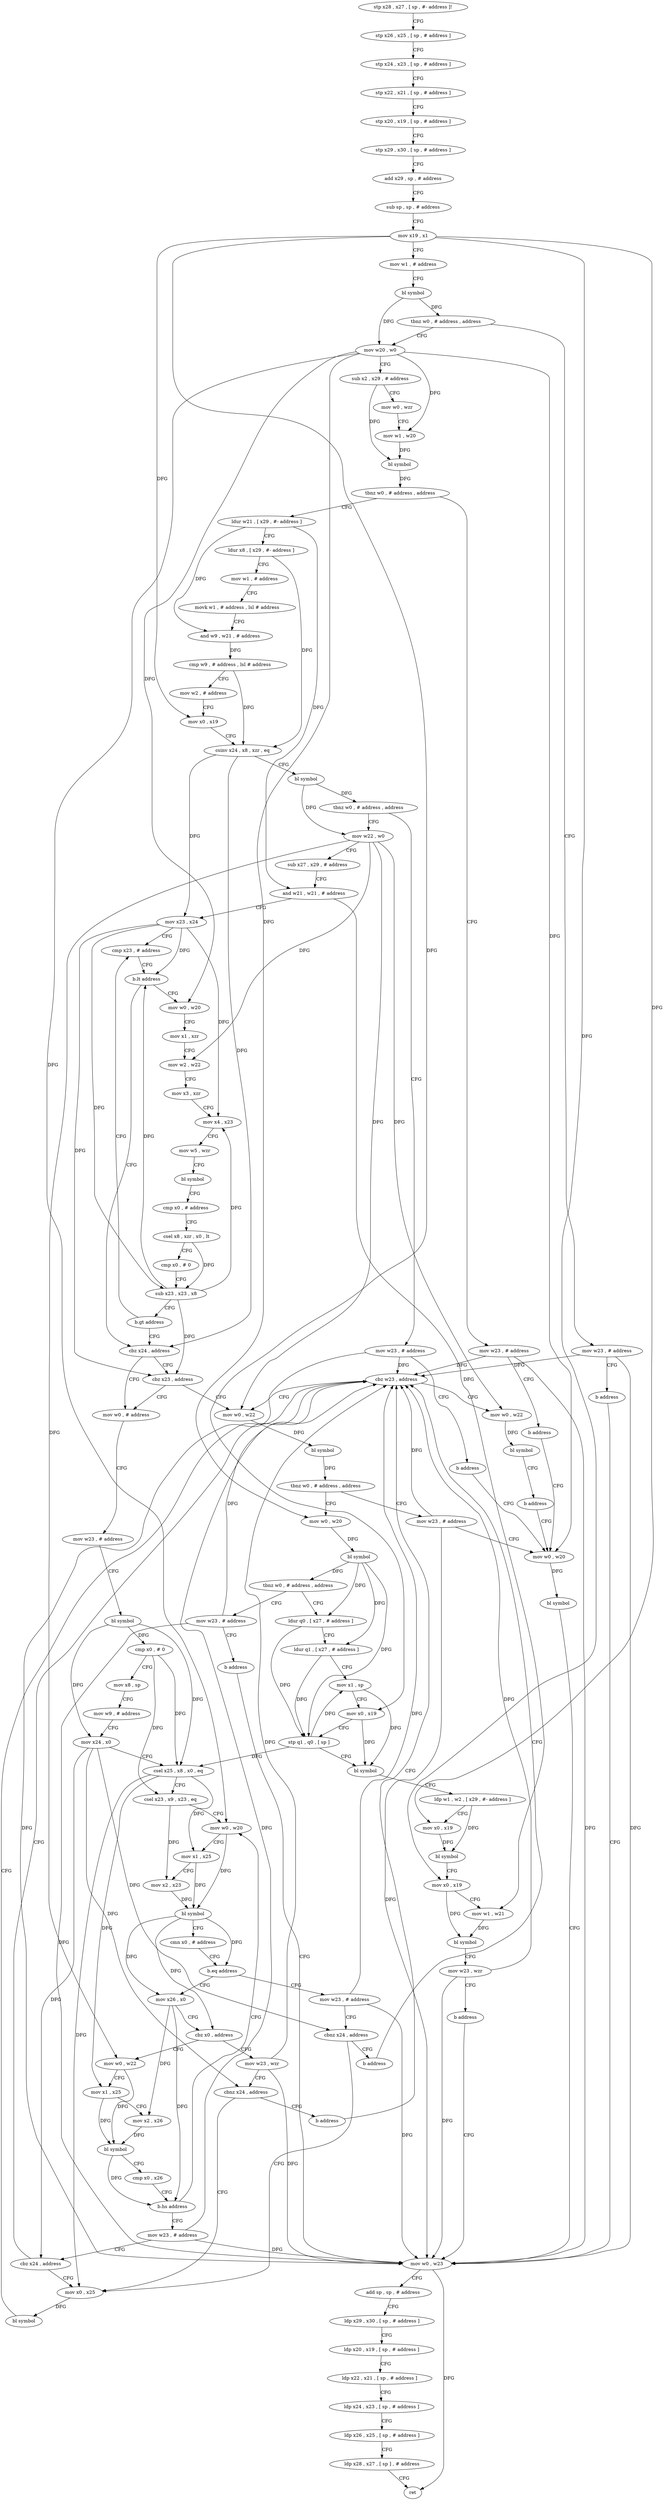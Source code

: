 digraph "func" {
"4216584" [label = "stp x28 , x27 , [ sp , #- address ]!" ]
"4216588" [label = "stp x26 , x25 , [ sp , # address ]" ]
"4216592" [label = "stp x24 , x23 , [ sp , # address ]" ]
"4216596" [label = "stp x22 , x21 , [ sp , # address ]" ]
"4216600" [label = "stp x20 , x19 , [ sp , # address ]" ]
"4216604" [label = "stp x29 , x30 , [ sp , # address ]" ]
"4216608" [label = "add x29 , sp , # address" ]
"4216612" [label = "sub sp , sp , # address" ]
"4216616" [label = "mov x19 , x1" ]
"4216620" [label = "mov w1 , # address" ]
"4216624" [label = "bl symbol" ]
"4216628" [label = "tbnz w0 , # address , address" ]
"4216904" [label = "mov w23 , # address" ]
"4216632" [label = "mov w20 , w0" ]
"4216908" [label = "b address" ]
"4217020" [label = "mov w0 , w23" ]
"4216636" [label = "sub x2 , x29 , # address" ]
"4216640" [label = "mov w0 , wzr" ]
"4216644" [label = "mov w1 , w20" ]
"4216648" [label = "bl symbol" ]
"4216652" [label = "tbnz w0 , # address , address" ]
"4216912" [label = "mov w23 , # address" ]
"4216656" [label = "ldur w21 , [ x29 , #- address ]" ]
"4217024" [label = "add sp , sp , # address" ]
"4217028" [label = "ldp x29 , x30 , [ sp , # address ]" ]
"4217032" [label = "ldp x20 , x19 , [ sp , # address ]" ]
"4217036" [label = "ldp x22 , x21 , [ sp , # address ]" ]
"4217040" [label = "ldp x24 , x23 , [ sp , # address ]" ]
"4217044" [label = "ldp x26 , x25 , [ sp , # address ]" ]
"4217048" [label = "ldp x28 , x27 , [ sp ] , # address" ]
"4217052" [label = "ret" ]
"4216916" [label = "b address" ]
"4217012" [label = "mov w0 , w20" ]
"4216660" [label = "ldur x8 , [ x29 , #- address ]" ]
"4216664" [label = "mov w1 , # address" ]
"4216668" [label = "movk w1 , # address , lsl # address" ]
"4216672" [label = "and w9 , w21 , # address" ]
"4216676" [label = "cmp w9 , # address , lsl # address" ]
"4216680" [label = "mov w2 , # address" ]
"4216684" [label = "mov x0 , x19" ]
"4216688" [label = "csinv x24 , x8 , xzr , eq" ]
"4216692" [label = "bl symbol" ]
"4216696" [label = "tbnz w0 , # address , address" ]
"4217000" [label = "mov w23 , # address" ]
"4216700" [label = "mov w22 , w0" ]
"4217016" [label = "bl symbol" ]
"4217004" [label = "b address" ]
"4216704" [label = "sub x27 , x29 , # address" ]
"4216708" [label = "and w21 , w21 , # address" ]
"4216712" [label = "mov x23 , x24" ]
"4216716" [label = "cmp x23 , # address" ]
"4216772" [label = "cbz x24 , address" ]
"4216780" [label = "mov w0 , # address" ]
"4216776" [label = "cbz x23 , address" ]
"4216724" [label = "mov w0 , w20" ]
"4216728" [label = "mov x1 , xzr" ]
"4216732" [label = "mov w2 , w22" ]
"4216736" [label = "mov x3 , xzr" ]
"4216740" [label = "mov x4 , x23" ]
"4216744" [label = "mov w5 , wzr" ]
"4216748" [label = "bl symbol" ]
"4216752" [label = "cmp x0 , # address" ]
"4216756" [label = "csel x8 , xzr , x0 , lt" ]
"4216760" [label = "cmp x0 , # 0" ]
"4216764" [label = "sub x23 , x23 , x8" ]
"4216768" [label = "b.gt address" ]
"4216784" [label = "mov w23 , # address" ]
"4216788" [label = "bl symbol" ]
"4216792" [label = "cmp x0 , # 0" ]
"4216796" [label = "mov x8 , sp" ]
"4216800" [label = "mov w9 , # address" ]
"4216804" [label = "mov x24 , x0" ]
"4216808" [label = "csel x25 , x8 , x0 , eq" ]
"4216812" [label = "csel x23 , x9 , x23 , eq" ]
"4216816" [label = "mov w0 , w20" ]
"4216920" [label = "mov w0 , w22" ]
"4216720" [label = "b.lt address" ]
"4217064" [label = "mov w23 , # address" ]
"4217068" [label = "cbnz x24 , address" ]
"4216880" [label = "mov x0 , x25" ]
"4217072" [label = "b address" ]
"4216840" [label = "mov x26 , x0" ]
"4216844" [label = "cbz x0 , address" ]
"4217076" [label = "mov w23 , wzr" ]
"4216848" [label = "mov w0 , w22" ]
"4216924" [label = "bl symbol" ]
"4216928" [label = "tbnz w0 , # address , address" ]
"4217008" [label = "mov w23 , # address" ]
"4216932" [label = "mov w0 , w20" ]
"4216884" [label = "bl symbol" ]
"4216888" [label = "cbz w23 , address" ]
"4217080" [label = "cbnz x24 , address" ]
"4217084" [label = "b address" ]
"4216852" [label = "mov x1 , x25" ]
"4216856" [label = "mov x2 , x26" ]
"4216860" [label = "bl symbol" ]
"4216864" [label = "cmp x0 , x26" ]
"4216868" [label = "b.hs address" ]
"4216872" [label = "mov w23 , # address" ]
"4216936" [label = "bl symbol" ]
"4216940" [label = "tbnz w0 , # address , address" ]
"4217056" [label = "mov w23 , # address" ]
"4216944" [label = "ldur q0 , [ x27 , # address ]" ]
"4216892" [label = "mov w0 , w22" ]
"4216896" [label = "bl symbol" ]
"4216900" [label = "b address" ]
"4216820" [label = "mov x1 , x25" ]
"4216824" [label = "mov x2 , x23" ]
"4216828" [label = "bl symbol" ]
"4216832" [label = "cmn x0 , # address" ]
"4216836" [label = "b.eq address" ]
"4216876" [label = "cbz x24 , address" ]
"4217060" [label = "b address" ]
"4216948" [label = "ldur q1 , [ x27 , # address ]" ]
"4216952" [label = "mov x1 , sp" ]
"4216956" [label = "mov x0 , x19" ]
"4216960" [label = "stp q1 , q0 , [ sp ]" ]
"4216964" [label = "bl symbol" ]
"4216968" [label = "ldp w1 , w2 , [ x29 , #- address ]" ]
"4216972" [label = "mov x0 , x19" ]
"4216976" [label = "bl symbol" ]
"4216980" [label = "mov x0 , x19" ]
"4216984" [label = "mov w1 , w21" ]
"4216988" [label = "bl symbol" ]
"4216992" [label = "mov w23 , wzr" ]
"4216996" [label = "b address" ]
"4216584" -> "4216588" [ label = "CFG" ]
"4216588" -> "4216592" [ label = "CFG" ]
"4216592" -> "4216596" [ label = "CFG" ]
"4216596" -> "4216600" [ label = "CFG" ]
"4216600" -> "4216604" [ label = "CFG" ]
"4216604" -> "4216608" [ label = "CFG" ]
"4216608" -> "4216612" [ label = "CFG" ]
"4216612" -> "4216616" [ label = "CFG" ]
"4216616" -> "4216620" [ label = "CFG" ]
"4216616" -> "4216684" [ label = "DFG" ]
"4216616" -> "4216956" [ label = "DFG" ]
"4216616" -> "4216972" [ label = "DFG" ]
"4216616" -> "4216980" [ label = "DFG" ]
"4216620" -> "4216624" [ label = "CFG" ]
"4216624" -> "4216628" [ label = "DFG" ]
"4216624" -> "4216632" [ label = "DFG" ]
"4216628" -> "4216904" [ label = "CFG" ]
"4216628" -> "4216632" [ label = "CFG" ]
"4216904" -> "4216908" [ label = "CFG" ]
"4216904" -> "4217020" [ label = "DFG" ]
"4216904" -> "4216888" [ label = "DFG" ]
"4216632" -> "4216636" [ label = "CFG" ]
"4216632" -> "4216644" [ label = "DFG" ]
"4216632" -> "4217012" [ label = "DFG" ]
"4216632" -> "4216724" [ label = "DFG" ]
"4216632" -> "4216932" [ label = "DFG" ]
"4216632" -> "4216816" [ label = "DFG" ]
"4216908" -> "4217020" [ label = "CFG" ]
"4217020" -> "4217024" [ label = "CFG" ]
"4217020" -> "4217052" [ label = "DFG" ]
"4216636" -> "4216640" [ label = "CFG" ]
"4216636" -> "4216648" [ label = "DFG" ]
"4216640" -> "4216644" [ label = "CFG" ]
"4216644" -> "4216648" [ label = "DFG" ]
"4216648" -> "4216652" [ label = "DFG" ]
"4216652" -> "4216912" [ label = "CFG" ]
"4216652" -> "4216656" [ label = "CFG" ]
"4216912" -> "4216916" [ label = "CFG" ]
"4216912" -> "4217020" [ label = "DFG" ]
"4216912" -> "4216888" [ label = "DFG" ]
"4216656" -> "4216660" [ label = "CFG" ]
"4216656" -> "4216672" [ label = "DFG" ]
"4216656" -> "4216708" [ label = "DFG" ]
"4217024" -> "4217028" [ label = "CFG" ]
"4217028" -> "4217032" [ label = "CFG" ]
"4217032" -> "4217036" [ label = "CFG" ]
"4217036" -> "4217040" [ label = "CFG" ]
"4217040" -> "4217044" [ label = "CFG" ]
"4217044" -> "4217048" [ label = "CFG" ]
"4217048" -> "4217052" [ label = "CFG" ]
"4216916" -> "4217012" [ label = "CFG" ]
"4217012" -> "4217016" [ label = "DFG" ]
"4216660" -> "4216664" [ label = "CFG" ]
"4216660" -> "4216688" [ label = "DFG" ]
"4216664" -> "4216668" [ label = "CFG" ]
"4216668" -> "4216672" [ label = "CFG" ]
"4216672" -> "4216676" [ label = "DFG" ]
"4216676" -> "4216680" [ label = "CFG" ]
"4216676" -> "4216688" [ label = "DFG" ]
"4216680" -> "4216684" [ label = "CFG" ]
"4216684" -> "4216688" [ label = "CFG" ]
"4216688" -> "4216692" [ label = "CFG" ]
"4216688" -> "4216712" [ label = "DFG" ]
"4216688" -> "4216772" [ label = "DFG" ]
"4216692" -> "4216696" [ label = "DFG" ]
"4216692" -> "4216700" [ label = "DFG" ]
"4216696" -> "4217000" [ label = "CFG" ]
"4216696" -> "4216700" [ label = "CFG" ]
"4217000" -> "4217004" [ label = "CFG" ]
"4217000" -> "4217020" [ label = "DFG" ]
"4217000" -> "4216888" [ label = "DFG" ]
"4216700" -> "4216704" [ label = "CFG" ]
"4216700" -> "4216732" [ label = "DFG" ]
"4216700" -> "4216920" [ label = "DFG" ]
"4216700" -> "4216848" [ label = "DFG" ]
"4216700" -> "4216892" [ label = "DFG" ]
"4217016" -> "4217020" [ label = "CFG" ]
"4217004" -> "4217012" [ label = "CFG" ]
"4216704" -> "4216708" [ label = "CFG" ]
"4216708" -> "4216712" [ label = "CFG" ]
"4216708" -> "4216984" [ label = "DFG" ]
"4216712" -> "4216716" [ label = "CFG" ]
"4216712" -> "4216720" [ label = "DFG" ]
"4216712" -> "4216740" [ label = "DFG" ]
"4216712" -> "4216776" [ label = "DFG" ]
"4216712" -> "4216764" [ label = "DFG" ]
"4216716" -> "4216720" [ label = "CFG" ]
"4216772" -> "4216780" [ label = "CFG" ]
"4216772" -> "4216776" [ label = "CFG" ]
"4216780" -> "4216784" [ label = "CFG" ]
"4216776" -> "4216920" [ label = "CFG" ]
"4216776" -> "4216780" [ label = "CFG" ]
"4216724" -> "4216728" [ label = "CFG" ]
"4216728" -> "4216732" [ label = "CFG" ]
"4216732" -> "4216736" [ label = "CFG" ]
"4216736" -> "4216740" [ label = "CFG" ]
"4216740" -> "4216744" [ label = "CFG" ]
"4216744" -> "4216748" [ label = "CFG" ]
"4216748" -> "4216752" [ label = "CFG" ]
"4216752" -> "4216756" [ label = "CFG" ]
"4216756" -> "4216760" [ label = "CFG" ]
"4216756" -> "4216764" [ label = "DFG" ]
"4216760" -> "4216764" [ label = "CFG" ]
"4216764" -> "4216768" [ label = "CFG" ]
"4216764" -> "4216720" [ label = "DFG" ]
"4216764" -> "4216740" [ label = "DFG" ]
"4216764" -> "4216776" [ label = "DFG" ]
"4216768" -> "4216716" [ label = "CFG" ]
"4216768" -> "4216772" [ label = "CFG" ]
"4216784" -> "4216788" [ label = "CFG" ]
"4216788" -> "4216792" [ label = "DFG" ]
"4216788" -> "4216804" [ label = "DFG" ]
"4216788" -> "4216808" [ label = "DFG" ]
"4216792" -> "4216796" [ label = "CFG" ]
"4216792" -> "4216808" [ label = "DFG" ]
"4216792" -> "4216812" [ label = "DFG" ]
"4216796" -> "4216800" [ label = "CFG" ]
"4216800" -> "4216804" [ label = "CFG" ]
"4216804" -> "4216808" [ label = "CFG" ]
"4216804" -> "4217068" [ label = "DFG" ]
"4216804" -> "4217080" [ label = "DFG" ]
"4216804" -> "4216876" [ label = "DFG" ]
"4216808" -> "4216812" [ label = "CFG" ]
"4216808" -> "4216820" [ label = "DFG" ]
"4216808" -> "4216880" [ label = "DFG" ]
"4216808" -> "4216852" [ label = "DFG" ]
"4216812" -> "4216816" [ label = "CFG" ]
"4216812" -> "4216824" [ label = "DFG" ]
"4216816" -> "4216820" [ label = "CFG" ]
"4216816" -> "4216828" [ label = "DFG" ]
"4216920" -> "4216924" [ label = "DFG" ]
"4216720" -> "4216772" [ label = "CFG" ]
"4216720" -> "4216724" [ label = "CFG" ]
"4217064" -> "4217068" [ label = "CFG" ]
"4217064" -> "4217020" [ label = "DFG" ]
"4217064" -> "4216888" [ label = "DFG" ]
"4217068" -> "4216880" [ label = "CFG" ]
"4217068" -> "4217072" [ label = "CFG" ]
"4216880" -> "4216884" [ label = "DFG" ]
"4217072" -> "4216888" [ label = "CFG" ]
"4216840" -> "4216844" [ label = "CFG" ]
"4216840" -> "4216856" [ label = "DFG" ]
"4216840" -> "4216868" [ label = "DFG" ]
"4216844" -> "4217076" [ label = "CFG" ]
"4216844" -> "4216848" [ label = "CFG" ]
"4217076" -> "4217080" [ label = "CFG" ]
"4217076" -> "4217020" [ label = "DFG" ]
"4217076" -> "4216888" [ label = "DFG" ]
"4216848" -> "4216852" [ label = "CFG" ]
"4216848" -> "4216860" [ label = "DFG" ]
"4216924" -> "4216928" [ label = "DFG" ]
"4216928" -> "4217008" [ label = "CFG" ]
"4216928" -> "4216932" [ label = "CFG" ]
"4217008" -> "4217012" [ label = "CFG" ]
"4217008" -> "4217020" [ label = "DFG" ]
"4217008" -> "4216888" [ label = "DFG" ]
"4216932" -> "4216936" [ label = "DFG" ]
"4216884" -> "4216888" [ label = "CFG" ]
"4216888" -> "4216920" [ label = "CFG" ]
"4216888" -> "4216892" [ label = "CFG" ]
"4217080" -> "4216880" [ label = "CFG" ]
"4217080" -> "4217084" [ label = "CFG" ]
"4217084" -> "4216888" [ label = "CFG" ]
"4216852" -> "4216856" [ label = "CFG" ]
"4216852" -> "4216860" [ label = "DFG" ]
"4216856" -> "4216860" [ label = "DFG" ]
"4216860" -> "4216864" [ label = "CFG" ]
"4216860" -> "4216868" [ label = "DFG" ]
"4216864" -> "4216868" [ label = "CFG" ]
"4216868" -> "4216816" [ label = "CFG" ]
"4216868" -> "4216872" [ label = "CFG" ]
"4216872" -> "4216876" [ label = "CFG" ]
"4216872" -> "4217020" [ label = "DFG" ]
"4216872" -> "4216888" [ label = "DFG" ]
"4216936" -> "4216940" [ label = "DFG" ]
"4216936" -> "4216944" [ label = "DFG" ]
"4216936" -> "4216960" [ label = "DFG" ]
"4216936" -> "4216948" [ label = "DFG" ]
"4216940" -> "4217056" [ label = "CFG" ]
"4216940" -> "4216944" [ label = "CFG" ]
"4217056" -> "4217060" [ label = "CFG" ]
"4217056" -> "4217020" [ label = "DFG" ]
"4217056" -> "4216888" [ label = "DFG" ]
"4216944" -> "4216948" [ label = "CFG" ]
"4216944" -> "4216960" [ label = "DFG" ]
"4216892" -> "4216896" [ label = "DFG" ]
"4216896" -> "4216900" [ label = "CFG" ]
"4216900" -> "4217012" [ label = "CFG" ]
"4216820" -> "4216824" [ label = "CFG" ]
"4216820" -> "4216828" [ label = "DFG" ]
"4216824" -> "4216828" [ label = "DFG" ]
"4216828" -> "4216832" [ label = "CFG" ]
"4216828" -> "4216836" [ label = "DFG" ]
"4216828" -> "4216840" [ label = "DFG" ]
"4216828" -> "4216844" [ label = "DFG" ]
"4216832" -> "4216836" [ label = "CFG" ]
"4216836" -> "4217064" [ label = "CFG" ]
"4216836" -> "4216840" [ label = "CFG" ]
"4216876" -> "4216888" [ label = "CFG" ]
"4216876" -> "4216880" [ label = "CFG" ]
"4217060" -> "4217020" [ label = "CFG" ]
"4216948" -> "4216952" [ label = "CFG" ]
"4216948" -> "4216960" [ label = "DFG" ]
"4216952" -> "4216956" [ label = "CFG" ]
"4216952" -> "4216964" [ label = "DFG" ]
"4216956" -> "4216960" [ label = "CFG" ]
"4216956" -> "4216964" [ label = "DFG" ]
"4216960" -> "4216964" [ label = "CFG" ]
"4216960" -> "4216808" [ label = "DFG" ]
"4216960" -> "4216952" [ label = "DFG" ]
"4216964" -> "4216968" [ label = "CFG" ]
"4216968" -> "4216972" [ label = "CFG" ]
"4216968" -> "4216976" [ label = "DFG" ]
"4216972" -> "4216976" [ label = "DFG" ]
"4216976" -> "4216980" [ label = "CFG" ]
"4216980" -> "4216984" [ label = "CFG" ]
"4216980" -> "4216988" [ label = "DFG" ]
"4216984" -> "4216988" [ label = "DFG" ]
"4216988" -> "4216992" [ label = "CFG" ]
"4216992" -> "4216996" [ label = "CFG" ]
"4216992" -> "4217020" [ label = "DFG" ]
"4216992" -> "4216888" [ label = "DFG" ]
"4216996" -> "4217020" [ label = "CFG" ]
}
